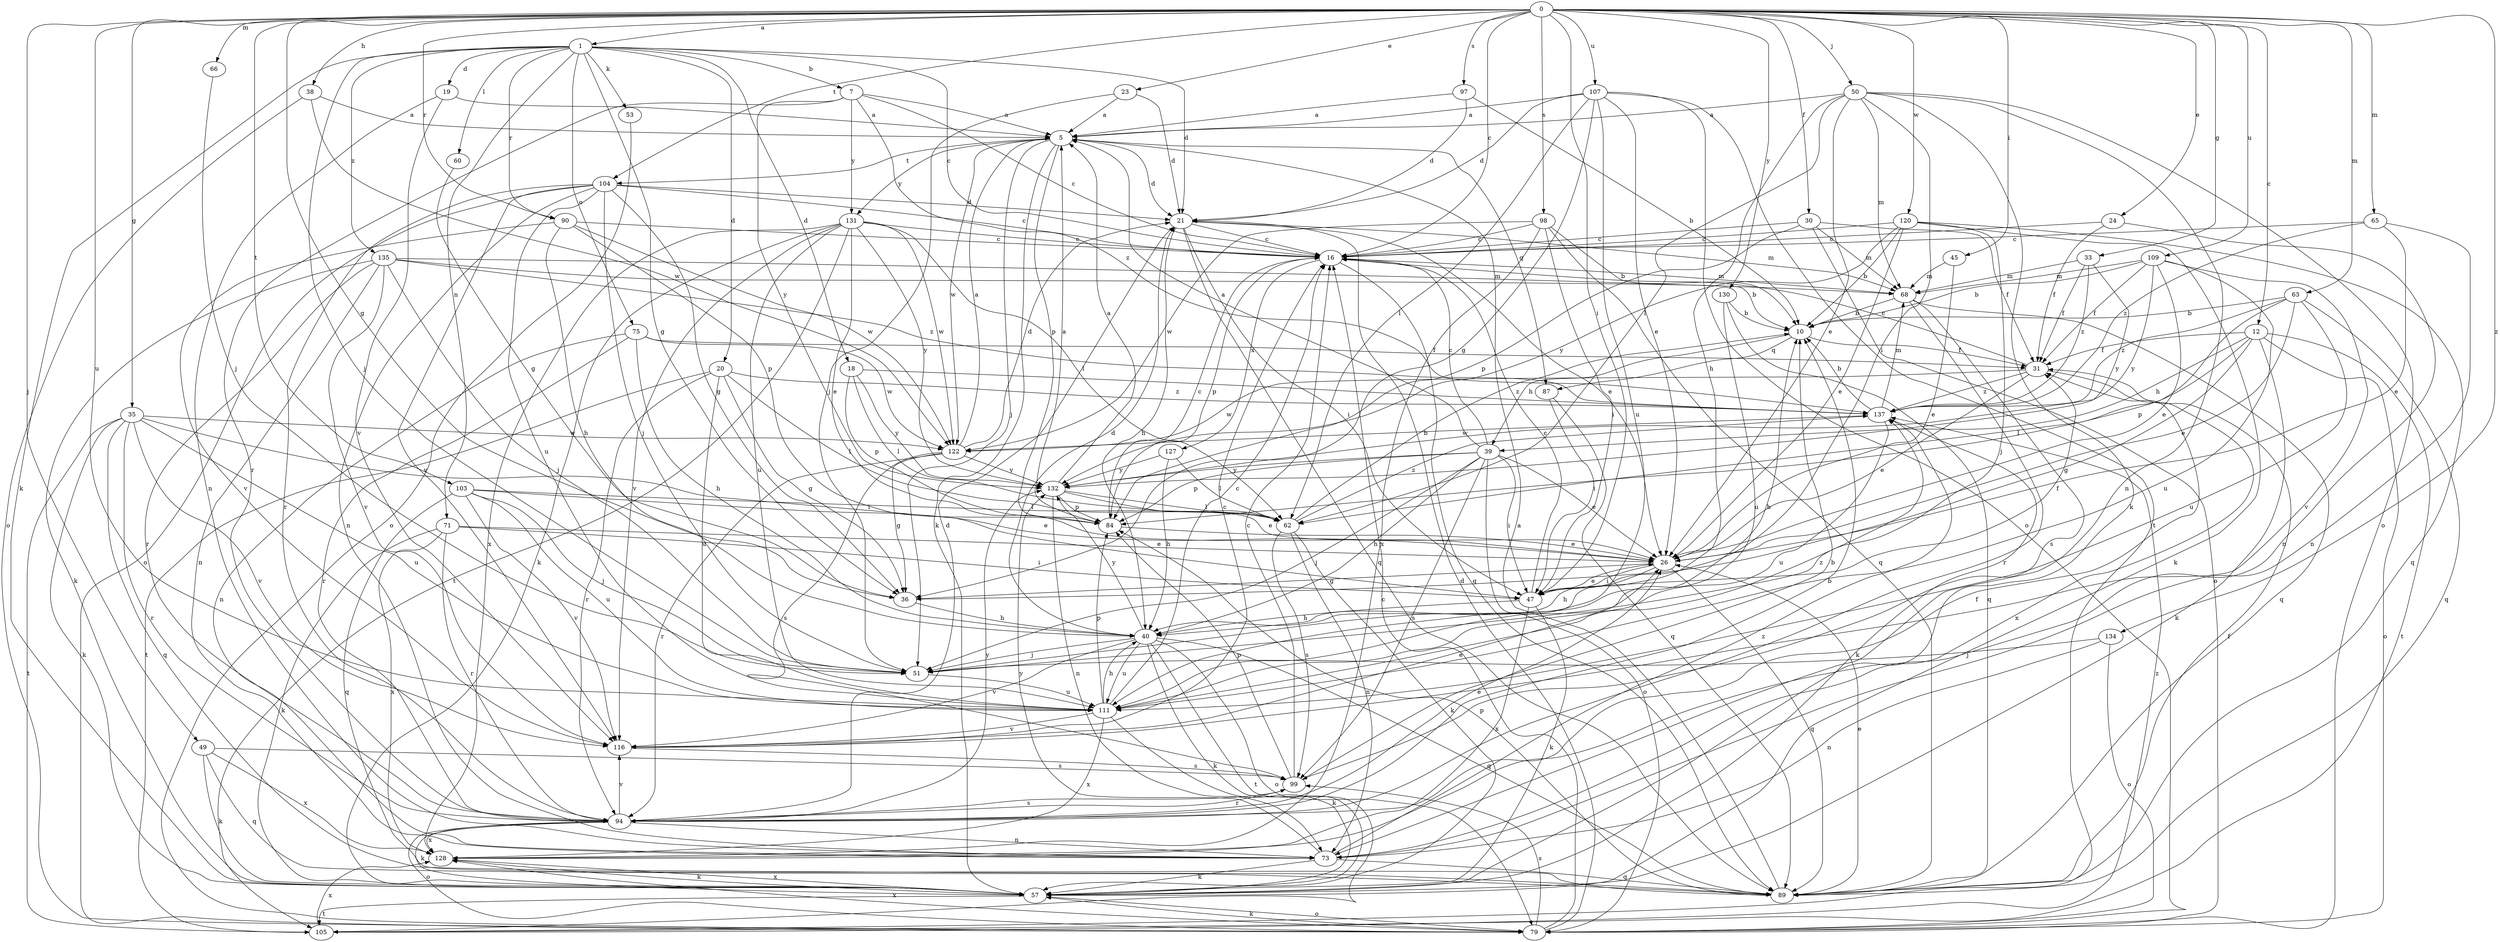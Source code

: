 strict digraph  {
0;
1;
5;
7;
10;
12;
16;
18;
19;
20;
21;
23;
24;
26;
30;
31;
33;
35;
36;
38;
39;
40;
45;
47;
49;
50;
51;
53;
57;
60;
62;
63;
65;
66;
68;
71;
73;
75;
79;
84;
87;
89;
90;
94;
97;
98;
99;
103;
104;
105;
107;
109;
111;
116;
120;
122;
127;
128;
130;
131;
132;
134;
135;
137;
0 -> 1  [label=a];
0 -> 12  [label=c];
0 -> 16  [label=c];
0 -> 23  [label=e];
0 -> 24  [label=e];
0 -> 30  [label=f];
0 -> 33  [label=g];
0 -> 35  [label=g];
0 -> 36  [label=g];
0 -> 38  [label=h];
0 -> 45  [label=i];
0 -> 47  [label=i];
0 -> 49  [label=j];
0 -> 50  [label=j];
0 -> 63  [label=m];
0 -> 65  [label=m];
0 -> 66  [label=m];
0 -> 90  [label=r];
0 -> 97  [label=s];
0 -> 98  [label=s];
0 -> 103  [label=t];
0 -> 104  [label=t];
0 -> 107  [label=u];
0 -> 109  [label=u];
0 -> 111  [label=u];
0 -> 120  [label=w];
0 -> 130  [label=y];
0 -> 134  [label=z];
1 -> 7  [label=b];
1 -> 16  [label=c];
1 -> 18  [label=d];
1 -> 19  [label=d];
1 -> 20  [label=d];
1 -> 21  [label=d];
1 -> 36  [label=g];
1 -> 51  [label=j];
1 -> 53  [label=k];
1 -> 57  [label=k];
1 -> 60  [label=l];
1 -> 71  [label=n];
1 -> 75  [label=o];
1 -> 90  [label=r];
1 -> 135  [label=z];
5 -> 21  [label=d];
5 -> 51  [label=j];
5 -> 57  [label=k];
5 -> 84  [label=p];
5 -> 87  [label=q];
5 -> 104  [label=t];
5 -> 122  [label=w];
5 -> 131  [label=y];
7 -> 5  [label=a];
7 -> 16  [label=c];
7 -> 94  [label=r];
7 -> 131  [label=y];
7 -> 132  [label=y];
7 -> 137  [label=z];
10 -> 31  [label=f];
10 -> 39  [label=h];
10 -> 87  [label=q];
12 -> 31  [label=f];
12 -> 36  [label=g];
12 -> 39  [label=h];
12 -> 57  [label=k];
12 -> 62  [label=l];
12 -> 79  [label=o];
12 -> 105  [label=t];
16 -> 68  [label=m];
16 -> 84  [label=p];
16 -> 89  [label=q];
16 -> 127  [label=x];
18 -> 62  [label=l];
18 -> 84  [label=p];
18 -> 132  [label=y];
18 -> 137  [label=z];
19 -> 5  [label=a];
19 -> 73  [label=n];
19 -> 116  [label=v];
20 -> 36  [label=g];
20 -> 62  [label=l];
20 -> 94  [label=r];
20 -> 105  [label=t];
20 -> 111  [label=u];
20 -> 137  [label=z];
21 -> 16  [label=c];
21 -> 26  [label=e];
21 -> 40  [label=h];
21 -> 47  [label=i];
21 -> 68  [label=m];
21 -> 89  [label=q];
23 -> 5  [label=a];
23 -> 21  [label=d];
23 -> 51  [label=j];
24 -> 16  [label=c];
24 -> 31  [label=f];
24 -> 73  [label=n];
26 -> 36  [label=g];
26 -> 40  [label=h];
26 -> 47  [label=i];
26 -> 89  [label=q];
30 -> 16  [label=c];
30 -> 31  [label=f];
30 -> 68  [label=m];
30 -> 79  [label=o];
30 -> 84  [label=p];
31 -> 16  [label=c];
31 -> 26  [label=e];
31 -> 122  [label=w];
31 -> 128  [label=x];
31 -> 137  [label=z];
33 -> 31  [label=f];
33 -> 68  [label=m];
33 -> 132  [label=y];
33 -> 137  [label=z];
35 -> 47  [label=i];
35 -> 57  [label=k];
35 -> 89  [label=q];
35 -> 94  [label=r];
35 -> 105  [label=t];
35 -> 111  [label=u];
35 -> 116  [label=v];
35 -> 122  [label=w];
36 -> 40  [label=h];
38 -> 5  [label=a];
38 -> 79  [label=o];
38 -> 122  [label=w];
39 -> 5  [label=a];
39 -> 16  [label=c];
39 -> 26  [label=e];
39 -> 40  [label=h];
39 -> 47  [label=i];
39 -> 51  [label=j];
39 -> 79  [label=o];
39 -> 84  [label=p];
39 -> 99  [label=s];
39 -> 132  [label=y];
40 -> 21  [label=d];
40 -> 51  [label=j];
40 -> 57  [label=k];
40 -> 79  [label=o];
40 -> 89  [label=q];
40 -> 105  [label=t];
40 -> 111  [label=u];
40 -> 116  [label=v];
40 -> 132  [label=y];
45 -> 26  [label=e];
45 -> 68  [label=m];
47 -> 16  [label=c];
47 -> 26  [label=e];
47 -> 31  [label=f];
47 -> 40  [label=h];
47 -> 57  [label=k];
47 -> 128  [label=x];
49 -> 57  [label=k];
49 -> 89  [label=q];
49 -> 99  [label=s];
49 -> 128  [label=x];
50 -> 5  [label=a];
50 -> 26  [label=e];
50 -> 40  [label=h];
50 -> 47  [label=i];
50 -> 57  [label=k];
50 -> 62  [label=l];
50 -> 68  [label=m];
50 -> 73  [label=n];
50 -> 79  [label=o];
51 -> 10  [label=b];
51 -> 111  [label=u];
53 -> 79  [label=o];
57 -> 79  [label=o];
57 -> 105  [label=t];
57 -> 128  [label=x];
60 -> 36  [label=g];
62 -> 10  [label=b];
62 -> 57  [label=k];
62 -> 73  [label=n];
62 -> 99  [label=s];
62 -> 137  [label=z];
63 -> 10  [label=b];
63 -> 26  [label=e];
63 -> 84  [label=p];
63 -> 89  [label=q];
63 -> 111  [label=u];
63 -> 137  [label=z];
65 -> 16  [label=c];
65 -> 26  [label=e];
65 -> 73  [label=n];
65 -> 137  [label=z];
66 -> 51  [label=j];
68 -> 10  [label=b];
68 -> 89  [label=q];
68 -> 94  [label=r];
68 -> 99  [label=s];
71 -> 26  [label=e];
71 -> 47  [label=i];
71 -> 57  [label=k];
71 -> 94  [label=r];
71 -> 128  [label=x];
73 -> 57  [label=k];
73 -> 89  [label=q];
73 -> 132  [label=y];
73 -> 137  [label=z];
75 -> 31  [label=f];
75 -> 40  [label=h];
75 -> 73  [label=n];
75 -> 94  [label=r];
75 -> 122  [label=w];
79 -> 16  [label=c];
79 -> 21  [label=d];
79 -> 57  [label=k];
79 -> 99  [label=s];
79 -> 128  [label=x];
84 -> 5  [label=a];
84 -> 16  [label=c];
84 -> 26  [label=e];
87 -> 47  [label=i];
87 -> 89  [label=q];
89 -> 5  [label=a];
89 -> 26  [label=e];
89 -> 31  [label=f];
89 -> 84  [label=p];
90 -> 16  [label=c];
90 -> 40  [label=h];
90 -> 84  [label=p];
90 -> 116  [label=v];
90 -> 122  [label=w];
94 -> 10  [label=b];
94 -> 21  [label=d];
94 -> 26  [label=e];
94 -> 31  [label=f];
94 -> 57  [label=k];
94 -> 73  [label=n];
94 -> 79  [label=o];
94 -> 99  [label=s];
94 -> 116  [label=v];
94 -> 128  [label=x];
94 -> 132  [label=y];
97 -> 5  [label=a];
97 -> 10  [label=b];
97 -> 21  [label=d];
98 -> 10  [label=b];
98 -> 16  [label=c];
98 -> 47  [label=i];
98 -> 89  [label=q];
98 -> 122  [label=w];
98 -> 128  [label=x];
99 -> 10  [label=b];
99 -> 16  [label=c];
99 -> 84  [label=p];
99 -> 94  [label=r];
103 -> 26  [label=e];
103 -> 51  [label=j];
103 -> 62  [label=l];
103 -> 89  [label=q];
103 -> 111  [label=u];
103 -> 116  [label=v];
104 -> 16  [label=c];
104 -> 21  [label=d];
104 -> 36  [label=g];
104 -> 51  [label=j];
104 -> 73  [label=n];
104 -> 79  [label=o];
104 -> 94  [label=r];
104 -> 111  [label=u];
104 -> 116  [label=v];
105 -> 128  [label=x];
105 -> 137  [label=z];
107 -> 5  [label=a];
107 -> 21  [label=d];
107 -> 26  [label=e];
107 -> 36  [label=g];
107 -> 62  [label=l];
107 -> 79  [label=o];
107 -> 105  [label=t];
107 -> 111  [label=u];
109 -> 10  [label=b];
109 -> 26  [label=e];
109 -> 31  [label=f];
109 -> 68  [label=m];
109 -> 111  [label=u];
109 -> 116  [label=v];
109 -> 132  [label=y];
111 -> 16  [label=c];
111 -> 40  [label=h];
111 -> 57  [label=k];
111 -> 84  [label=p];
111 -> 116  [label=v];
111 -> 128  [label=x];
111 -> 137  [label=z];
116 -> 16  [label=c];
116 -> 26  [label=e];
116 -> 99  [label=s];
120 -> 10  [label=b];
120 -> 16  [label=c];
120 -> 26  [label=e];
120 -> 51  [label=j];
120 -> 57  [label=k];
120 -> 89  [label=q];
120 -> 132  [label=y];
122 -> 5  [label=a];
122 -> 21  [label=d];
122 -> 36  [label=g];
122 -> 94  [label=r];
122 -> 99  [label=s];
122 -> 132  [label=y];
127 -> 40  [label=h];
127 -> 62  [label=l];
127 -> 132  [label=y];
128 -> 57  [label=k];
130 -> 10  [label=b];
130 -> 89  [label=q];
130 -> 111  [label=u];
131 -> 16  [label=c];
131 -> 26  [label=e];
131 -> 57  [label=k];
131 -> 62  [label=l];
131 -> 105  [label=t];
131 -> 111  [label=u];
131 -> 116  [label=v];
131 -> 122  [label=w];
131 -> 128  [label=x];
131 -> 132  [label=y];
132 -> 5  [label=a];
132 -> 26  [label=e];
132 -> 62  [label=l];
132 -> 73  [label=n];
132 -> 84  [label=p];
134 -> 51  [label=j];
134 -> 73  [label=n];
134 -> 79  [label=o];
135 -> 10  [label=b];
135 -> 51  [label=j];
135 -> 57  [label=k];
135 -> 68  [label=m];
135 -> 73  [label=n];
135 -> 94  [label=r];
135 -> 116  [label=v];
135 -> 137  [label=z];
137 -> 10  [label=b];
137 -> 57  [label=k];
137 -> 68  [label=m];
137 -> 111  [label=u];
137 -> 122  [label=w];
}
